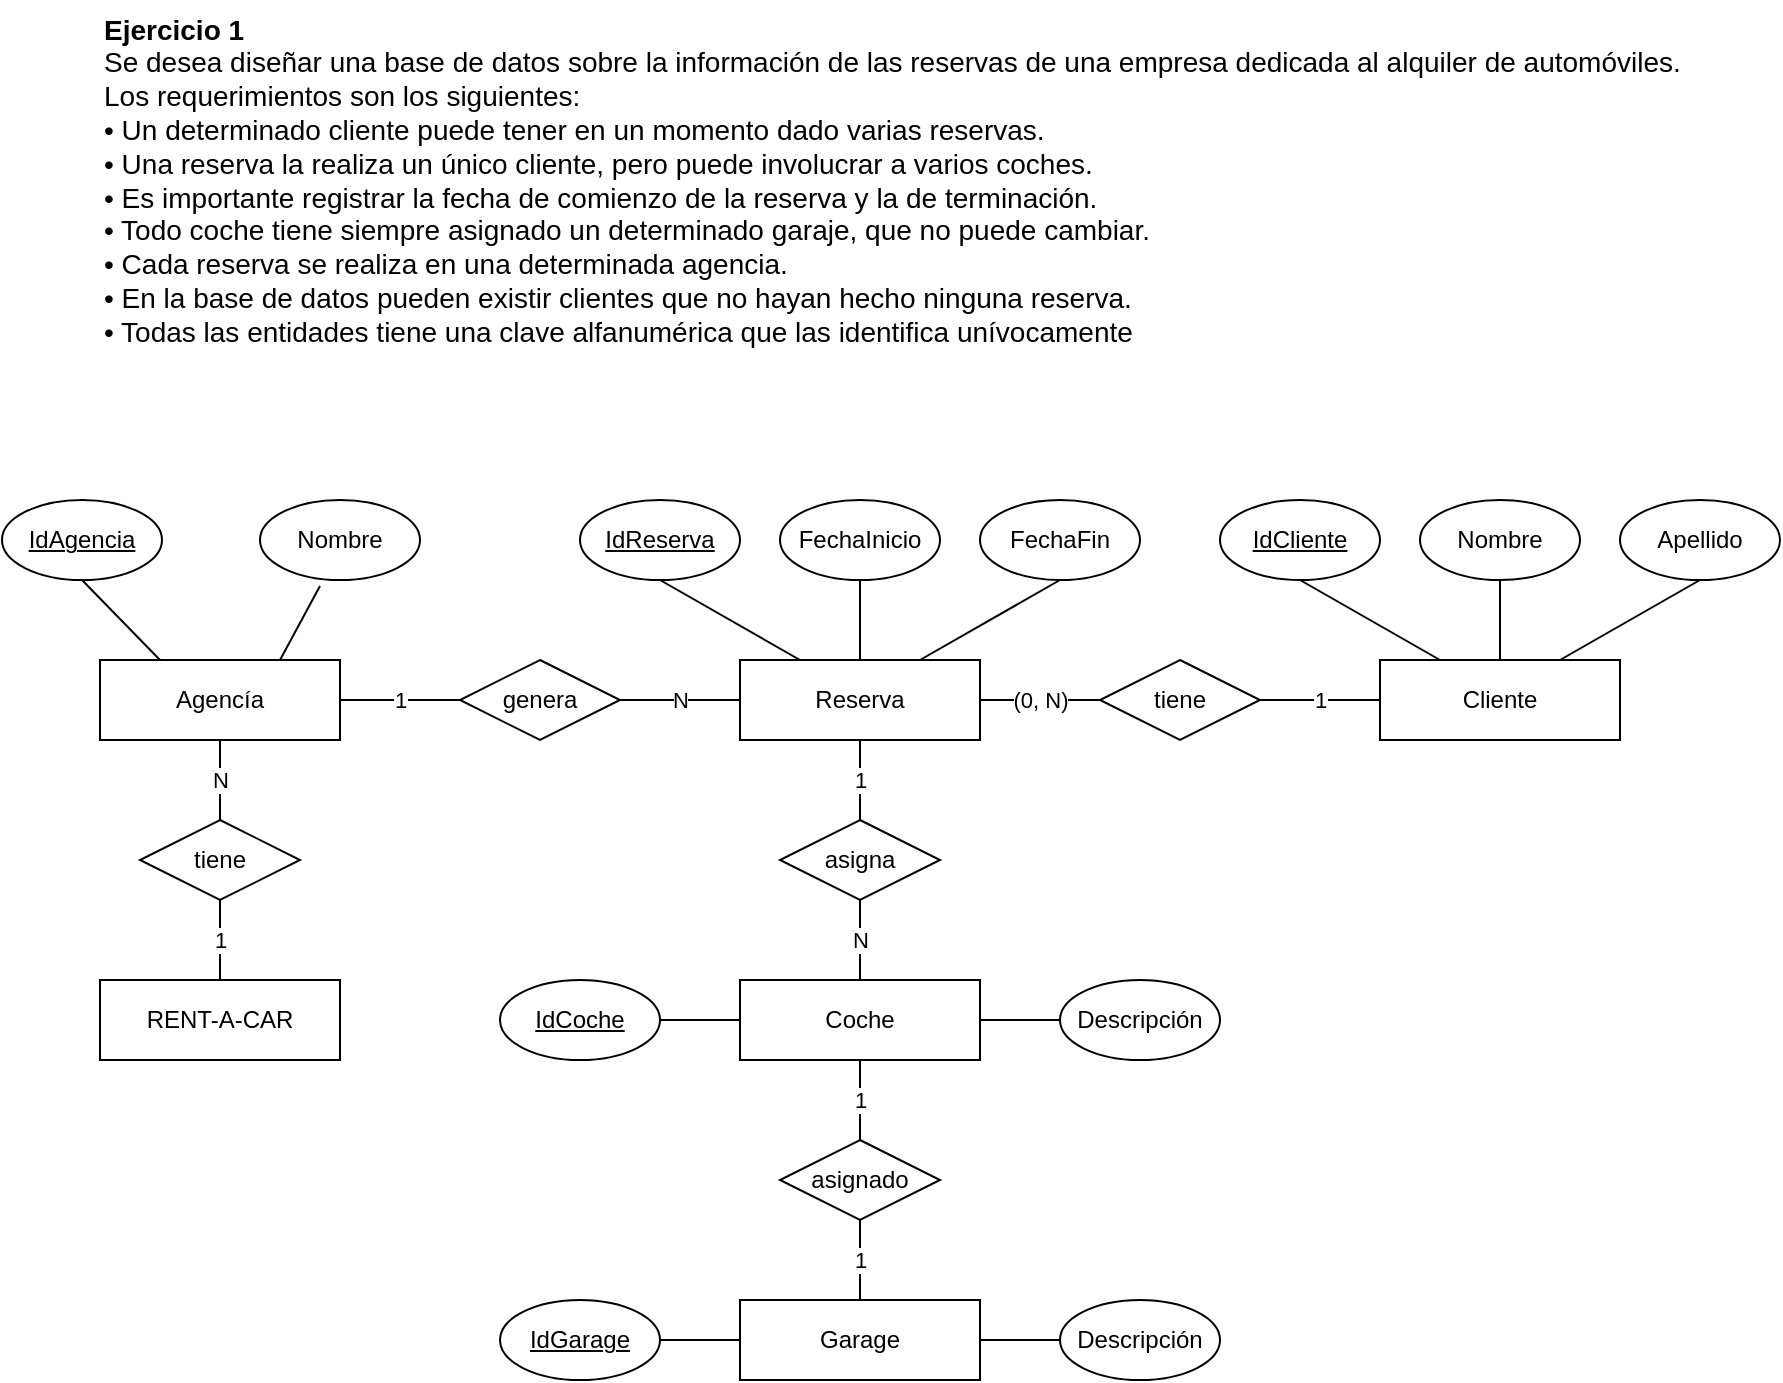 <mxfile version="17.4.6" type="device"><diagram id="dEFz9noGCIvRICtSzwtc" name="Page-1"><mxGraphModel dx="2591" dy="1625" grid="1" gridSize="10" guides="1" tooltips="1" connect="1" arrows="1" fold="1" page="1" pageScale="1" pageWidth="1169" pageHeight="827" math="0" shadow="0"><root><mxCell id="0"/><mxCell id="1" parent="0"/><mxCell id="qpfOU3dT5wCFERcxduUp-1" value="Cliente" style="whiteSpace=wrap;html=1;align=center;fillColor=#FFFFFF;" parent="1" vertex="1"><mxGeometry x="-480" y="-460" width="120" height="40" as="geometry"/></mxCell><mxCell id="R3jnaVHeUghGeY11pLMu-12" style="edgeStyle=orthogonalEdgeStyle;rounded=0;orthogonalLoop=1;jettySize=auto;html=1;exitX=0.5;exitY=0;exitDx=0;exitDy=0;entryX=0.5;entryY=1;entryDx=0;entryDy=0;endArrow=none;endFill=0;" parent="1" source="qpfOU3dT5wCFERcxduUp-2" target="qpfOU3dT5wCFERcxduUp-28" edge="1"><mxGeometry relative="1" as="geometry"/></mxCell><mxCell id="qpfOU3dT5wCFERcxduUp-2" value="Reserva" style="whiteSpace=wrap;html=1;align=center;fillColor=#FFFFFF;" parent="1" vertex="1"><mxGeometry x="-800" y="-460" width="120" height="40" as="geometry"/></mxCell><mxCell id="qpfOU3dT5wCFERcxduUp-3" value="Coche" style="whiteSpace=wrap;html=1;align=center;fillColor=#FFFFFF;" parent="1" vertex="1"><mxGeometry x="-800" y="-300" width="120" height="40" as="geometry"/></mxCell><mxCell id="qpfOU3dT5wCFERcxduUp-5" value="" style="endArrow=none;html=1;rounded=0;exitX=0.25;exitY=0;exitDx=0;exitDy=0;entryX=0.5;entryY=1;entryDx=0;entryDy=0;" parent="1" source="qpfOU3dT5wCFERcxduUp-1" target="R3jnaVHeUghGeY11pLMu-6" edge="1"><mxGeometry relative="1" as="geometry"><mxPoint x="-550" y="-260" as="sourcePoint"/><mxPoint x="-520" y="-500" as="targetPoint"/></mxGeometry></mxCell><mxCell id="qpfOU3dT5wCFERcxduUp-6" value="Nombre" style="ellipse;whiteSpace=wrap;html=1;align=center;" parent="1" vertex="1"><mxGeometry x="-460" y="-540" width="80" height="40" as="geometry"/></mxCell><mxCell id="qpfOU3dT5wCFERcxduUp-7" value="Apellido" style="ellipse;whiteSpace=wrap;html=1;align=center;" parent="1" vertex="1"><mxGeometry x="-360" y="-540" width="80" height="40" as="geometry"/></mxCell><mxCell id="qpfOU3dT5wCFERcxduUp-8" value="" style="endArrow=none;html=1;rounded=0;exitX=0.5;exitY=0;exitDx=0;exitDy=0;entryX=0.5;entryY=1;entryDx=0;entryDy=0;" parent="1" source="qpfOU3dT5wCFERcxduUp-1" target="qpfOU3dT5wCFERcxduUp-6" edge="1"><mxGeometry relative="1" as="geometry"><mxPoint x="-680" y="-420" as="sourcePoint"/><mxPoint x="-635.355" y="-485.858" as="targetPoint"/></mxGeometry></mxCell><mxCell id="qpfOU3dT5wCFERcxduUp-9" value="" style="endArrow=none;html=1;rounded=0;exitX=0.75;exitY=0;exitDx=0;exitDy=0;entryX=0.5;entryY=1;entryDx=0;entryDy=0;" parent="1" source="qpfOU3dT5wCFERcxduUp-1" target="qpfOU3dT5wCFERcxduUp-7" edge="1"><mxGeometry relative="1" as="geometry"><mxPoint x="-680" y="-410" as="sourcePoint"/><mxPoint x="-550" y="-500" as="targetPoint"/></mxGeometry></mxCell><mxCell id="qpfOU3dT5wCFERcxduUp-13" value="" style="endArrow=none;html=1;rounded=0;exitX=0.25;exitY=0;exitDx=0;exitDy=0;entryX=0.5;entryY=1;entryDx=0;entryDy=0;" parent="1" source="qpfOU3dT5wCFERcxduUp-2" target="R3jnaVHeUghGeY11pLMu-5" edge="1"><mxGeometry relative="1" as="geometry"><mxPoint x="-720" y="-180" as="sourcePoint"/><mxPoint x="-800" y="-500" as="targetPoint"/></mxGeometry></mxCell><mxCell id="qpfOU3dT5wCFERcxduUp-14" value="tiene" style="shape=rhombus;perimeter=rhombusPerimeter;whiteSpace=wrap;html=1;align=center;" parent="1" vertex="1"><mxGeometry x="-620" y="-460" width="80" height="40" as="geometry"/></mxCell><mxCell id="qpfOU3dT5wCFERcxduUp-15" value="1" style="endArrow=none;html=1;rounded=0;exitX=1;exitY=0.5;exitDx=0;exitDy=0;entryX=0;entryY=0.5;entryDx=0;entryDy=0;" parent="1" source="qpfOU3dT5wCFERcxduUp-14" target="qpfOU3dT5wCFERcxduUp-1" edge="1"><mxGeometry relative="1" as="geometry"><mxPoint x="-520" y="-440" as="sourcePoint"/><mxPoint x="-686" y="-370" as="targetPoint"/></mxGeometry></mxCell><mxCell id="qpfOU3dT5wCFERcxduUp-16" value="(0, N)" style="endArrow=none;html=1;rounded=0;exitX=1;exitY=0.5;exitDx=0;exitDy=0;entryX=0;entryY=0.5;entryDx=0;entryDy=0;" parent="1" source="qpfOU3dT5wCFERcxduUp-2" target="qpfOU3dT5wCFERcxduUp-14" edge="1"><mxGeometry relative="1" as="geometry"><mxPoint x="-770" y="-320" as="sourcePoint"/><mxPoint x="-770" y="-390" as="targetPoint"/></mxGeometry></mxCell><mxCell id="qpfOU3dT5wCFERcxduUp-19" value="asigna" style="shape=rhombus;perimeter=rhombusPerimeter;whiteSpace=wrap;html=1;align=center;" parent="1" vertex="1"><mxGeometry x="-780" y="-380" width="80" height="40" as="geometry"/></mxCell><mxCell id="qpfOU3dT5wCFERcxduUp-21" value="Descripción" style="ellipse;whiteSpace=wrap;html=1;align=center;" parent="1" vertex="1"><mxGeometry x="-640" y="-300" width="80" height="40" as="geometry"/></mxCell><mxCell id="qpfOU3dT5wCFERcxduUp-22" value="" style="endArrow=none;html=1;rounded=0;exitX=1;exitY=0.5;exitDx=0;exitDy=0;entryX=0;entryY=0.5;entryDx=0;entryDy=0;entryPerimeter=0;" parent="1" source="qpfOU3dT5wCFERcxduUp-3" target="qpfOU3dT5wCFERcxduUp-21" edge="1"><mxGeometry relative="1" as="geometry"><mxPoint x="-890" y="90" as="sourcePoint"/><mxPoint x="-850" y="120" as="targetPoint"/></mxGeometry></mxCell><mxCell id="qpfOU3dT5wCFERcxduUp-23" value="" style="endArrow=none;html=1;rounded=0;exitX=0;exitY=0.5;exitDx=0;exitDy=0;entryX=1;entryY=0.5;entryDx=0;entryDy=0;" parent="1" source="qpfOU3dT5wCFERcxduUp-3" target="R3jnaVHeUghGeY11pLMu-7" edge="1"><mxGeometry relative="1" as="geometry"><mxPoint x="-890" y="80" as="sourcePoint"/><mxPoint x="-840" y="-280" as="targetPoint"/></mxGeometry></mxCell><mxCell id="qpfOU3dT5wCFERcxduUp-24" value="1" style="endArrow=none;html=1;rounded=0;exitX=0.5;exitY=0;exitDx=0;exitDy=0;entryX=0.5;entryY=1;entryDx=0;entryDy=0;" parent="1" source="qpfOU3dT5wCFERcxduUp-19" target="qpfOU3dT5wCFERcxduUp-2" edge="1"><mxGeometry relative="1" as="geometry"><mxPoint x="-880" as="sourcePoint"/><mxPoint x="-836" y="-14" as="targetPoint"/></mxGeometry></mxCell><mxCell id="qpfOU3dT5wCFERcxduUp-25" value="N" style="endArrow=none;html=1;rounded=0;exitX=0.5;exitY=1;exitDx=0;exitDy=0;entryX=0.5;entryY=0;entryDx=0;entryDy=0;" parent="1" source="qpfOU3dT5wCFERcxduUp-19" target="qpfOU3dT5wCFERcxduUp-3" edge="1"><mxGeometry relative="1" as="geometry"><mxPoint x="-930" y="-130" as="sourcePoint"/><mxPoint x="-820" y="-190" as="targetPoint"/></mxGeometry></mxCell><mxCell id="qpfOU3dT5wCFERcxduUp-28" value="FechaInicio" style="ellipse;whiteSpace=wrap;html=1;align=center;" parent="1" vertex="1"><mxGeometry x="-780" y="-540" width="80" height="40" as="geometry"/></mxCell><mxCell id="qpfOU3dT5wCFERcxduUp-30" value="FechaFin" style="ellipse;whiteSpace=wrap;html=1;align=center;" parent="1" vertex="1"><mxGeometry x="-680" y="-540" width="80" height="40" as="geometry"/></mxCell><mxCell id="qpfOU3dT5wCFERcxduUp-32" value="Garage" style="whiteSpace=wrap;html=1;align=center;fillColor=#FFFFFF;" parent="1" vertex="1"><mxGeometry x="-800" y="-140" width="120" height="40" as="geometry"/></mxCell><mxCell id="qpfOU3dT5wCFERcxduUp-33" value="asignado" style="shape=rhombus;perimeter=rhombusPerimeter;whiteSpace=wrap;html=1;align=center;" parent="1" vertex="1"><mxGeometry x="-780" y="-220" width="80" height="40" as="geometry"/></mxCell><mxCell id="qpfOU3dT5wCFERcxduUp-35" value="Descripción" style="ellipse;whiteSpace=wrap;html=1;align=center;" parent="1" vertex="1"><mxGeometry x="-640" y="-140" width="80" height="40" as="geometry"/></mxCell><mxCell id="qpfOU3dT5wCFERcxduUp-36" value="" style="endArrow=none;html=1;rounded=0;exitX=1;exitY=0.5;exitDx=0;exitDy=0;entryX=0;entryY=0.5;entryDx=0;entryDy=0;" parent="1" source="qpfOU3dT5wCFERcxduUp-32" target="qpfOU3dT5wCFERcxduUp-35" edge="1"><mxGeometry relative="1" as="geometry"><mxPoint x="-870" y="280" as="sourcePoint"/><mxPoint x="-830" y="315" as="targetPoint"/></mxGeometry></mxCell><mxCell id="qpfOU3dT5wCFERcxduUp-37" value="" style="endArrow=none;html=1;rounded=0;exitX=0;exitY=0.5;exitDx=0;exitDy=0;entryX=1;entryY=0.5;entryDx=0;entryDy=0;" parent="1" source="qpfOU3dT5wCFERcxduUp-32" target="R3jnaVHeUghGeY11pLMu-8" edge="1"><mxGeometry relative="1" as="geometry"><mxPoint x="-890" y="275" as="sourcePoint"/><mxPoint x="-840" y="-120" as="targetPoint"/></mxGeometry></mxCell><mxCell id="qpfOU3dT5wCFERcxduUp-40" value="1" style="endArrow=none;html=1;rounded=0;entryX=0.5;entryY=0;entryDx=0;entryDy=0;exitX=0.5;exitY=1;exitDx=0;exitDy=0;" parent="1" source="qpfOU3dT5wCFERcxduUp-3" target="qpfOU3dT5wCFERcxduUp-33" edge="1"><mxGeometry relative="1" as="geometry"><mxPoint x="-940" y="110" as="sourcePoint"/><mxPoint x="-930" y="75" as="targetPoint"/></mxGeometry></mxCell><mxCell id="qpfOU3dT5wCFERcxduUp-41" value="1" style="endArrow=none;html=1;rounded=0;entryX=0.5;entryY=0;entryDx=0;entryDy=0;exitX=0.5;exitY=1;exitDx=0;exitDy=0;" parent="1" source="qpfOU3dT5wCFERcxduUp-33" target="qpfOU3dT5wCFERcxduUp-32" edge="1"><mxGeometry relative="1" as="geometry"><mxPoint x="-930" y="115" as="sourcePoint"/><mxPoint x="-925" y="170" as="targetPoint"/></mxGeometry></mxCell><mxCell id="qpfOU3dT5wCFERcxduUp-42" value="Agencía" style="whiteSpace=wrap;html=1;align=center;fillColor=#FFFFFF;" parent="1" vertex="1"><mxGeometry x="-1120" y="-460" width="120" height="40" as="geometry"/></mxCell><mxCell id="qpfOU3dT5wCFERcxduUp-44" value="Nombre" style="ellipse;whiteSpace=wrap;html=1;align=center;" parent="1" vertex="1"><mxGeometry x="-1040" y="-540" width="80" height="40" as="geometry"/></mxCell><mxCell id="qpfOU3dT5wCFERcxduUp-45" value="" style="endArrow=none;html=1;rounded=0;exitX=0.5;exitY=1;exitDx=0;exitDy=0;entryX=0.25;entryY=0;entryDx=0;entryDy=0;" parent="1" source="R3jnaVHeUghGeY11pLMu-4" target="qpfOU3dT5wCFERcxduUp-42" edge="1"><mxGeometry relative="1" as="geometry"><mxPoint x="-1120" y="-500" as="sourcePoint"/><mxPoint x="-716" y="-229" as="targetPoint"/></mxGeometry></mxCell><mxCell id="qpfOU3dT5wCFERcxduUp-46" value="" style="endArrow=none;html=1;rounded=0;entryX=0.75;entryY=0;entryDx=0;entryDy=0;" parent="1" target="qpfOU3dT5wCFERcxduUp-42" edge="1"><mxGeometry relative="1" as="geometry"><mxPoint x="-1010" y="-497" as="sourcePoint"/><mxPoint x="-1035" y="-310" as="targetPoint"/></mxGeometry></mxCell><mxCell id="qpfOU3dT5wCFERcxduUp-47" value="genera" style="shape=rhombus;perimeter=rhombusPerimeter;whiteSpace=wrap;html=1;align=center;" parent="1" vertex="1"><mxGeometry x="-940" y="-460" width="80" height="40" as="geometry"/></mxCell><mxCell id="qpfOU3dT5wCFERcxduUp-48" value="1" style="endArrow=none;html=1;rounded=0;exitX=0;exitY=0.5;exitDx=0;exitDy=0;entryX=1;entryY=0.5;entryDx=0;entryDy=0;" parent="1" source="qpfOU3dT5wCFERcxduUp-47" target="qpfOU3dT5wCFERcxduUp-42" edge="1"><mxGeometry relative="1" as="geometry"><mxPoint x="-960" y="-440" as="sourcePoint"/><mxPoint x="-1035" y="-310" as="targetPoint"/></mxGeometry></mxCell><mxCell id="qpfOU3dT5wCFERcxduUp-49" value="N" style="endArrow=none;html=1;rounded=0;exitX=1;exitY=0.5;exitDx=0;exitDy=0;entryX=0;entryY=0.5;entryDx=0;entryDy=0;" parent="1" source="qpfOU3dT5wCFERcxduUp-47" target="qpfOU3dT5wCFERcxduUp-2" edge="1"><mxGeometry relative="1" as="geometry"><mxPoint x="-960" y="-235" as="sourcePoint"/><mxPoint x="-962" y="-268" as="targetPoint"/></mxGeometry></mxCell><mxCell id="R3jnaVHeUghGeY11pLMu-4" value="IdAgencia" style="ellipse;whiteSpace=wrap;html=1;align=center;fontStyle=4;" parent="1" vertex="1"><mxGeometry x="-1169" y="-540" width="80" height="40" as="geometry"/></mxCell><mxCell id="R3jnaVHeUghGeY11pLMu-5" value="IdReserva" style="ellipse;whiteSpace=wrap;html=1;align=center;fontStyle=4;" parent="1" vertex="1"><mxGeometry x="-880" y="-540" width="80" height="40" as="geometry"/></mxCell><mxCell id="R3jnaVHeUghGeY11pLMu-6" value="IdCliente" style="ellipse;whiteSpace=wrap;html=1;align=center;fontStyle=4;" parent="1" vertex="1"><mxGeometry x="-560" y="-540" width="80" height="40" as="geometry"/></mxCell><mxCell id="R3jnaVHeUghGeY11pLMu-7" value="IdCoche" style="ellipse;whiteSpace=wrap;html=1;align=center;fontStyle=4;" parent="1" vertex="1"><mxGeometry x="-920" y="-300" width="80" height="40" as="geometry"/></mxCell><mxCell id="R3jnaVHeUghGeY11pLMu-8" value="IdGarage" style="ellipse;whiteSpace=wrap;html=1;align=center;fontStyle=4;" parent="1" vertex="1"><mxGeometry x="-920" y="-140" width="80" height="40" as="geometry"/></mxCell><mxCell id="R3jnaVHeUghGeY11pLMu-14" value="" style="endArrow=none;html=1;rounded=0;exitX=0.75;exitY=0;exitDx=0;exitDy=0;entryX=0.5;entryY=1;entryDx=0;entryDy=0;" parent="1" source="qpfOU3dT5wCFERcxduUp-2" target="qpfOU3dT5wCFERcxduUp-30" edge="1"><mxGeometry relative="1" as="geometry"><mxPoint x="-760" y="-450" as="sourcePoint"/><mxPoint x="-830" y="-490" as="targetPoint"/></mxGeometry></mxCell><mxCell id="R3jnaVHeUghGeY11pLMu-15" value="RENT-A-CAR" style="whiteSpace=wrap;html=1;align=center;" parent="1" vertex="1"><mxGeometry x="-1120" y="-300" width="120" height="40" as="geometry"/></mxCell><mxCell id="R3jnaVHeUghGeY11pLMu-17" value="tiene" style="shape=rhombus;perimeter=rhombusPerimeter;whiteSpace=wrap;html=1;align=center;" parent="1" vertex="1"><mxGeometry x="-1100" y="-380" width="80" height="40" as="geometry"/></mxCell><mxCell id="R3jnaVHeUghGeY11pLMu-18" value="1" style="endArrow=none;html=1;rounded=0;exitX=0.5;exitY=1;exitDx=0;exitDy=0;entryX=0.5;entryY=0;entryDx=0;entryDy=0;" parent="1" source="R3jnaVHeUghGeY11pLMu-17" target="R3jnaVHeUghGeY11pLMu-15" edge="1"><mxGeometry relative="1" as="geometry"><mxPoint x="-1120" y="-360" as="sourcePoint"/><mxPoint x="-1060" y="-310" as="targetPoint"/></mxGeometry></mxCell><mxCell id="R3jnaVHeUghGeY11pLMu-19" value="N" style="endArrow=none;html=1;rounded=0;exitX=0.5;exitY=0;exitDx=0;exitDy=0;entryX=0.5;entryY=1;entryDx=0;entryDy=0;" parent="1" source="R3jnaVHeUghGeY11pLMu-17" target="qpfOU3dT5wCFERcxduUp-42" edge="1"><mxGeometry relative="1" as="geometry"><mxPoint x="-1120" y="-155" as="sourcePoint"/><mxPoint x="-960" y="-360" as="targetPoint"/></mxGeometry></mxCell><mxCell id="OKwuVNd8mS59uq_Xxf03-1" value="&lt;p style=&quot;box-sizing: border-box ; margin: 0px ; padding: 0px ; font-family: inherit ; font-size: 0.875rem ; line-height: inherit ; overflow-wrap: break-word ; cursor: text&quot;&gt;&lt;span style=&quot;box-sizing: border-box ; font-weight: 700 ; line-height: inherit&quot;&gt;Ejercicio 1&lt;/span&gt;&lt;/p&gt;&lt;p style=&quot;box-sizing: border-box ; margin: 0px ; padding: 0px ; font-family: inherit ; font-size: 0.875rem ; line-height: inherit ; overflow-wrap: break-word ; cursor: text&quot;&gt;&lt;span style=&quot;font-family: inherit ; font-size: 0.875rem&quot;&gt;Se desea diseñar una base de datos sobre la información de las reservas de una empresa dedicada al alquiler de automóviles.&lt;/span&gt;&lt;br&gt;&lt;/p&gt;&lt;p style=&quot;box-sizing: border-box ; margin: 0px ; padding: 0px ; font-family: inherit ; font-size: 0.875rem ; line-height: inherit ; overflow-wrap: break-word ; cursor: text&quot;&gt;Los requerimientos son los siguientes:&lt;/p&gt;&lt;p style=&quot;box-sizing: border-box ; margin: 0px ; padding: 0px ; font-family: inherit ; font-size: 0.875rem ; line-height: inherit ; overflow-wrap: break-word ; cursor: text&quot;&gt;• Un determinado cliente puede tener en un momento dado varias reservas.&lt;/p&gt;&lt;p style=&quot;box-sizing: border-box ; margin: 0px ; padding: 0px ; font-family: inherit ; font-size: 0.875rem ; line-height: inherit ; overflow-wrap: break-word ; cursor: text&quot;&gt;• Una reserva la realiza un único cliente, pero puede involucrar a varios coches.&lt;/p&gt;&lt;p style=&quot;box-sizing: border-box ; margin: 0px ; padding: 0px ; font-family: inherit ; font-size: 0.875rem ; line-height: inherit ; overflow-wrap: break-word ; cursor: text&quot;&gt;• Es importante registrar la fecha de comienzo de la reserva y la de terminación.&lt;/p&gt;&lt;p style=&quot;box-sizing: border-box ; margin: 0px ; padding: 0px ; font-family: inherit ; font-size: 0.875rem ; line-height: inherit ; overflow-wrap: break-word ; cursor: text&quot;&gt;• Todo coche tiene siempre asignado un determinado garaje, que no puede cambiar.&lt;/p&gt;&lt;p style=&quot;box-sizing: border-box ; margin: 0px ; padding: 0px ; font-family: inherit ; font-size: 0.875rem ; line-height: inherit ; overflow-wrap: break-word ; cursor: text&quot;&gt;• Cada reserva se realiza en una determinada agencia.&lt;/p&gt;&lt;p style=&quot;box-sizing: border-box ; margin: 0px ; padding: 0px ; font-family: inherit ; font-size: 0.875rem ; line-height: inherit ; overflow-wrap: break-word ; cursor: text&quot;&gt;• En la base de datos pueden existir clientes que no hayan hecho ninguna reserva.&lt;/p&gt;&lt;p style=&quot;box-sizing: border-box ; margin: 0px ; padding: 0px ; font-family: inherit ; font-size: 0.875rem ; line-height: inherit ; overflow-wrap: break-word ; cursor: text&quot;&gt;• Todas las entidades tiene una clave alfanumérica que las identifica unívocamente&lt;/p&gt;" style="text;html=1;strokeColor=none;fillColor=none;align=left;verticalAlign=middle;whiteSpace=wrap;rounded=0;" parent="1" vertex="1"><mxGeometry x="-1120" y="-790" width="800" height="180" as="geometry"/></mxCell></root></mxGraphModel></diagram></mxfile>